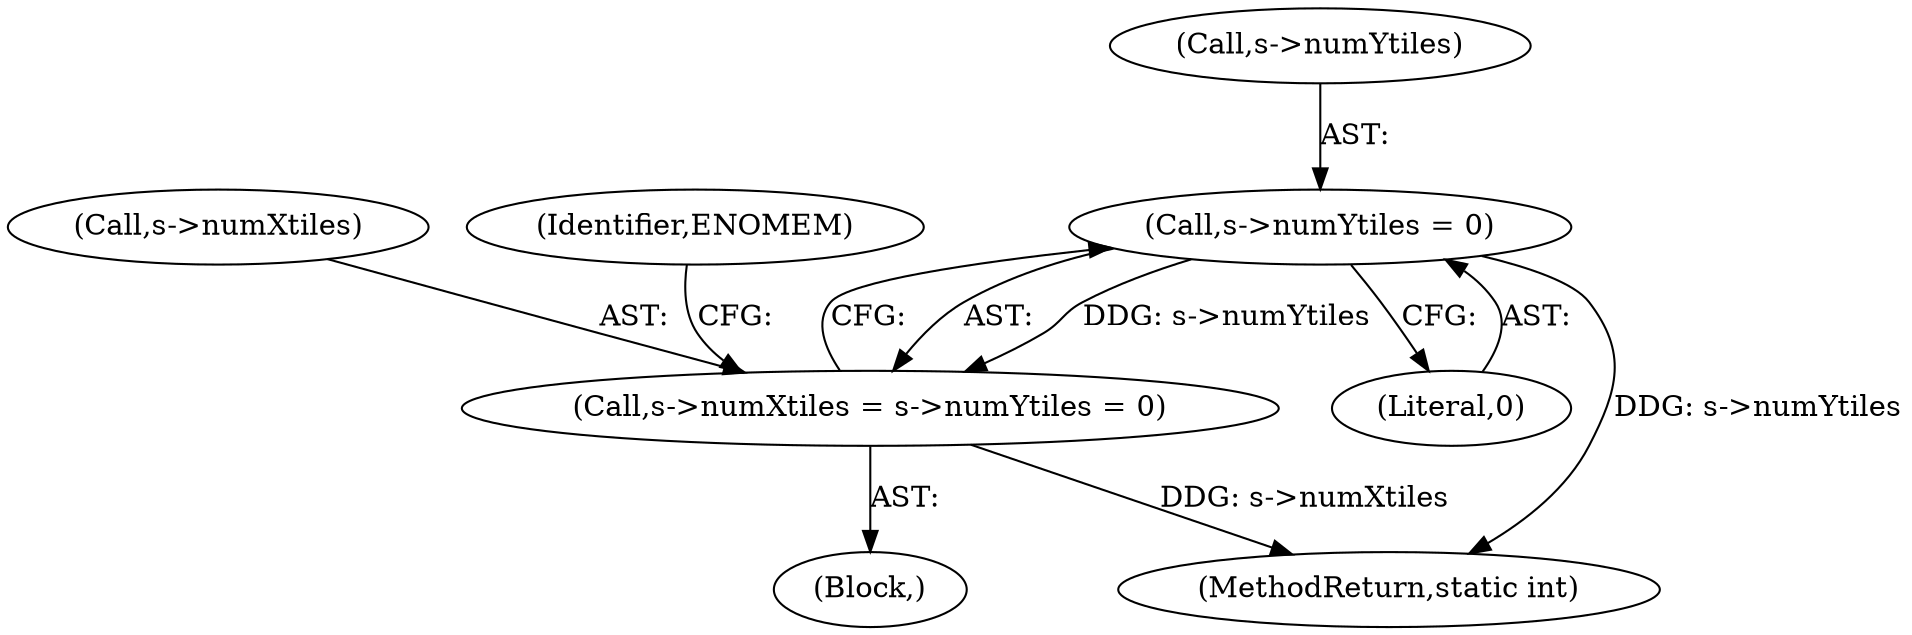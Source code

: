 digraph "0_FFmpeg_8bb11c3ca77b52e05a9ed1496a65f8a76e6e2d8f@pointer" {
"1000521" [label="(Call,s->numYtiles = 0)"];
"1000517" [label="(Call,s->numXtiles = s->numYtiles = 0)"];
"1000522" [label="(Call,s->numYtiles)"];
"1000525" [label="(Literal,0)"];
"1000779" [label="(MethodReturn,static int)"];
"1000518" [label="(Call,s->numXtiles)"];
"1000521" [label="(Call,s->numYtiles = 0)"];
"1000517" [label="(Call,s->numXtiles = s->numYtiles = 0)"];
"1000528" [label="(Identifier,ENOMEM)"];
"1000516" [label="(Block,)"];
"1000521" -> "1000517"  [label="AST: "];
"1000521" -> "1000525"  [label="CFG: "];
"1000522" -> "1000521"  [label="AST: "];
"1000525" -> "1000521"  [label="AST: "];
"1000517" -> "1000521"  [label="CFG: "];
"1000521" -> "1000779"  [label="DDG: s->numYtiles"];
"1000521" -> "1000517"  [label="DDG: s->numYtiles"];
"1000517" -> "1000516"  [label="AST: "];
"1000518" -> "1000517"  [label="AST: "];
"1000528" -> "1000517"  [label="CFG: "];
"1000517" -> "1000779"  [label="DDG: s->numXtiles"];
}
